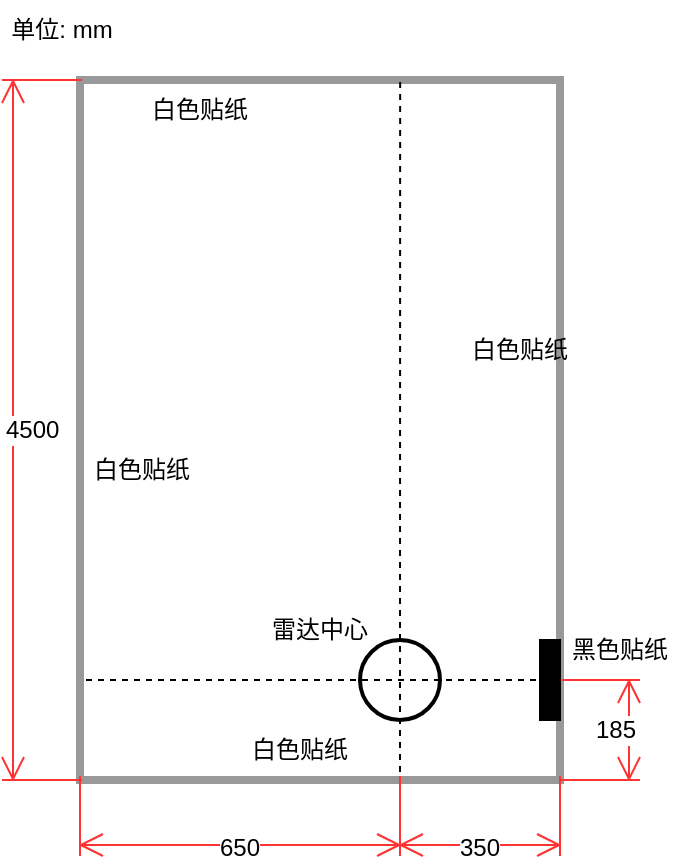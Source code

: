 <mxfile version="20.7.4" type="device" pages="2"><diagram id="C5RBs43oDa-KdzZeNtuy" name="1"><mxGraphModel dx="1376" dy="844" grid="1" gridSize="10" guides="1" tooltips="1" connect="1" arrows="1" fold="1" page="1" pageScale="1" pageWidth="827" pageHeight="1169" math="0" shadow="0"><root><mxCell id="WIyWlLk6GJQsqaUBKTNV-0"/><mxCell id="WIyWlLk6GJQsqaUBKTNV-1" parent="WIyWlLk6GJQsqaUBKTNV-0"/><mxCell id="T93ysLgk47jw-i_ZnQsQ-0" value="" style="group" vertex="1" connectable="0" parent="WIyWlLk6GJQsqaUBKTNV-1"><mxGeometry x="121" y="80" width="339" height="428" as="geometry"/></mxCell><mxCell id="I7d6joZOw3ZDN9-QixI7-0" value="" style="rounded=0;whiteSpace=wrap;html=1;fillColor=none;strokeWidth=4;strokeColor=#999999;" vertex="1" parent="T93ysLgk47jw-i_ZnQsQ-0"><mxGeometry x="39" y="40" width="240" height="350" as="geometry"/></mxCell><mxCell id="I7d6joZOw3ZDN9-QixI7-1" value="" style="ellipse;whiteSpace=wrap;html=1;aspect=fixed;strokeColor=#000000;strokeWidth=2;fillColor=none;" vertex="1" parent="T93ysLgk47jw-i_ZnQsQ-0"><mxGeometry x="179" y="320" width="40" height="40" as="geometry"/></mxCell><mxCell id="I7d6joZOw3ZDN9-QixI7-2" value="" style="endArrow=none;dashed=1;html=1;rounded=0;" edge="1" parent="T93ysLgk47jw-i_ZnQsQ-0" source="I7d6joZOw3ZDN9-QixI7-0"><mxGeometry width="50" height="50" relative="1" as="geometry"><mxPoint x="139" y="380" as="sourcePoint"/><mxPoint x="39" y="340" as="targetPoint"/><Array as="points"><mxPoint x="279" y="340"/><mxPoint x="189" y="340"/></Array></mxGeometry></mxCell><mxCell id="I7d6joZOw3ZDN9-QixI7-3" value="" style="endArrow=none;dashed=1;html=1;rounded=0;entryX=0.667;entryY=0;entryDx=0;entryDy=0;entryPerimeter=0;" edge="1" parent="T93ysLgk47jw-i_ZnQsQ-0" target="I7d6joZOw3ZDN9-QixI7-0"><mxGeometry width="50" height="50" relative="1" as="geometry"><mxPoint x="199" y="410" as="sourcePoint"/><mxPoint x="49" y="350" as="targetPoint"/><Array as="points"><mxPoint x="199" y="350"/></Array></mxGeometry></mxCell><mxCell id="I7d6joZOw3ZDN9-QixI7-5" value="650" style="shape=dimension;whiteSpace=wrap;html=1;align=center;points=[];verticalAlign=bottom;spacingBottom=-5;labelBackgroundColor=#ffffff;strokeColor=#FF3333;strokeWidth=1;fillColor=none;" vertex="1" parent="T93ysLgk47jw-i_ZnQsQ-0"><mxGeometry x="39" y="388" width="160" height="40" as="geometry"/></mxCell><mxCell id="I7d6joZOw3ZDN9-QixI7-6" value="350" style="shape=dimension;whiteSpace=wrap;html=1;align=center;points=[];verticalAlign=bottom;spacingBottom=-5;labelBackgroundColor=#ffffff;strokeColor=#FF3333;strokeWidth=1;fillColor=none;" vertex="1" parent="T93ysLgk47jw-i_ZnQsQ-0"><mxGeometry x="199" y="388" width="80" height="40" as="geometry"/></mxCell><mxCell id="I7d6joZOw3ZDN9-QixI7-7" value="4500" style="shape=dimension;direction=south;whiteSpace=wrap;html=1;align=left;points=[];verticalAlign=middle;labelBackgroundColor=#ffffff;strokeColor=#FF3333;strokeWidth=1;fillColor=none;" vertex="1" parent="T93ysLgk47jw-i_ZnQsQ-0"><mxGeometry y="40" width="40" height="350" as="geometry"/></mxCell><mxCell id="I7d6joZOw3ZDN9-QixI7-8" value="185" style="shape=dimension;direction=north;whiteSpace=wrap;html=1;align=right;points=[];verticalAlign=middle;labelBackgroundColor=#ffffff;strokeColor=#FF3333;strokeWidth=1;fillColor=none;" vertex="1" parent="T93ysLgk47jw-i_ZnQsQ-0"><mxGeometry x="279" y="340" width="40" height="50" as="geometry"/></mxCell><mxCell id="I7d6joZOw3ZDN9-QixI7-9" value="" style="verticalLabelPosition=bottom;html=1;verticalAlign=top;align=center;shape=mxgraph.floorplan.wall;fillColor=strokeColor;direction=south;strokeColor=#000000;strokeWidth=1;" vertex="1" parent="T93ysLgk47jw-i_ZnQsQ-0"><mxGeometry x="269" y="320" width="10" height="40" as="geometry"/></mxCell><mxCell id="I7d6joZOw3ZDN9-QixI7-10" value="雷达中心" style="text;html=1;strokeColor=none;fillColor=none;align=center;verticalAlign=middle;whiteSpace=wrap;rounded=0;strokeWidth=1;" vertex="1" parent="T93ysLgk47jw-i_ZnQsQ-0"><mxGeometry x="129" y="300" width="60" height="30" as="geometry"/></mxCell><mxCell id="I7d6joZOw3ZDN9-QixI7-11" value="白色贴纸" style="text;html=1;strokeColor=none;fillColor=none;align=center;verticalAlign=middle;whiteSpace=wrap;rounded=0;strokeWidth=1;" vertex="1" parent="T93ysLgk47jw-i_ZnQsQ-0"><mxGeometry x="69" y="40" width="60" height="30" as="geometry"/></mxCell><mxCell id="I7d6joZOw3ZDN9-QixI7-12" value="白色贴纸" style="text;html=1;strokeColor=none;fillColor=none;align=center;verticalAlign=middle;whiteSpace=wrap;rounded=0;strokeWidth=1;" vertex="1" parent="T93ysLgk47jw-i_ZnQsQ-0"><mxGeometry x="40" y="220" width="60" height="30" as="geometry"/></mxCell><mxCell id="I7d6joZOw3ZDN9-QixI7-13" value="白色贴纸" style="text;html=1;strokeColor=none;fillColor=none;align=center;verticalAlign=middle;whiteSpace=wrap;rounded=0;strokeWidth=1;" vertex="1" parent="T93ysLgk47jw-i_ZnQsQ-0"><mxGeometry x="119" y="360" width="60" height="30" as="geometry"/></mxCell><mxCell id="I7d6joZOw3ZDN9-QixI7-14" value="白色贴纸" style="text;html=1;strokeColor=none;fillColor=none;align=center;verticalAlign=middle;whiteSpace=wrap;rounded=0;strokeWidth=1;" vertex="1" parent="T93ysLgk47jw-i_ZnQsQ-0"><mxGeometry x="229" y="160" width="60" height="30" as="geometry"/></mxCell><mxCell id="I7d6joZOw3ZDN9-QixI7-15" value="黑色贴纸" style="text;html=1;strokeColor=none;fillColor=none;align=center;verticalAlign=middle;whiteSpace=wrap;rounded=0;strokeWidth=1;" vertex="1" parent="T93ysLgk47jw-i_ZnQsQ-0"><mxGeometry x="279" y="310" width="60" height="30" as="geometry"/></mxCell><mxCell id="I7d6joZOw3ZDN9-QixI7-16" value="单位: mm" style="text;html=1;strokeColor=none;fillColor=none;align=center;verticalAlign=middle;whiteSpace=wrap;rounded=0;strokeWidth=1;" vertex="1" parent="T93ysLgk47jw-i_ZnQsQ-0"><mxGeometry width="60" height="30" as="geometry"/></mxCell></root></mxGraphModel></diagram><diagram name="2" id="Bm-TQGjQdzIo-DDlwtuK"><mxGraphModel dx="1376" dy="844" grid="1" gridSize="10" guides="1" tooltips="1" connect="1" arrows="1" fold="1" page="1" pageScale="1" pageWidth="827" pageHeight="1169" math="0" shadow="0"><root><mxCell id="3IHV88MiFfnBXd-q11Zt-0"/><mxCell id="3IHV88MiFfnBXd-q11Zt-1" parent="3IHV88MiFfnBXd-q11Zt-0"/><mxCell id="H_DmNkSbgpMLli6vyKKS-1" value="" style="group" vertex="1" connectable="0" parent="3IHV88MiFfnBXd-q11Zt-1"><mxGeometry x="180" y="174" width="373.61" height="256" as="geometry"/></mxCell><mxCell id="3IHV88MiFfnBXd-q11Zt-20" value="" style="whiteSpace=wrap;html=1;aspect=fixed;strokeColor=#000000;strokeWidth=1;fillColor=none;container=0;" vertex="1" parent="H_DmNkSbgpMLli6vyKKS-1"><mxGeometry x="119.512" y="50.286" width="195.122" height="195.122" as="geometry"/></mxCell><mxCell id="3IHV88MiFfnBXd-q11Zt-21" value="" style="ellipse;whiteSpace=wrap;html=1;aspect=fixed;strokeColor=#000000;strokeWidth=2;fillColor=none;container=0;" vertex="1" parent="H_DmNkSbgpMLli6vyKKS-1"><mxGeometry x="199.39" y="133.857" width="36.585" height="36.585" as="geometry"/></mxCell><mxCell id="3IHV88MiFfnBXd-q11Zt-22" value="" style="verticalLabelPosition=bottom;html=1;verticalAlign=top;align=center;shape=mxgraph.floorplan.wall;fillColor=#f5f5f5;direction=south;strokeColor=#666666;strokeWidth=1;fontColor=#333333;container=0;" vertex="1" parent="H_DmNkSbgpMLli6vyKKS-1"><mxGeometry x="108.54" y="50.29" width="12.2" height="195.71" as="geometry"/></mxCell><mxCell id="3IHV88MiFfnBXd-q11Zt-23" value="" style="verticalLabelPosition=bottom;html=1;verticalAlign=top;align=center;shape=mxgraph.floorplan.wall;fillColor=strokeColor;direction=south;strokeColor=#666666;strokeWidth=1;container=0;" vertex="1" parent="H_DmNkSbgpMLli6vyKKS-1"><mxGeometry x="314.63" y="50.29" width="12.2" height="195.71" as="geometry"/></mxCell><mxCell id="3IHV88MiFfnBXd-q11Zt-24" value="" style="verticalLabelPosition=bottom;html=1;verticalAlign=top;align=center;shape=mxgraph.floorplan.wall;fillColor=#B3B3B3;strokeColor=#56517e;strokeWidth=1;container=0;direction=south;rotation=90;" vertex="1" parent="H_DmNkSbgpMLli6vyKKS-1"><mxGeometry x="211.584" y="-65.149" width="12.857" height="218.293" as="geometry"/></mxCell><mxCell id="3IHV88MiFfnBXd-q11Zt-25" value="" style="line;strokeWidth=1;html=1;perimeter=backbonePerimeter;points=[];outlineConnect=0;strokeColor=#000000;fillColor=none;dashed=1;container=0;" vertex="1" parent="H_DmNkSbgpMLli6vyKKS-1"><mxGeometry x="119.512" y="146.714" width="195.122" height="12.857" as="geometry"/></mxCell><mxCell id="3IHV88MiFfnBXd-q11Zt-26" value="" style="line;strokeWidth=1;direction=south;html=1;perimeter=backbonePerimeter;points=[];outlineConnect=0;dashed=1;strokeColor=#000000;fillColor=none;container=0;" vertex="1" parent="H_DmNkSbgpMLli6vyKKS-1"><mxGeometry x="211.585" y="50.286" width="12.195" height="205.714" as="geometry"/></mxCell><mxCell id="3IHV88MiFfnBXd-q11Zt-27" value="200" style="shape=dimension;direction=west;whiteSpace=wrap;html=1;align=center;points=[];verticalAlign=top;spacingTop=-8;labelBackgroundColor=#ffffff;strokeColor=#FF3333;strokeWidth=1;fillColor=none;container=0;" vertex="1" parent="H_DmNkSbgpMLli6vyKKS-1"><mxGeometry x="108.537" width="108.537" height="51.429" as="geometry"/></mxCell><mxCell id="3IHV88MiFfnBXd-q11Zt-28" value="200" style="shape=dimension;direction=west;whiteSpace=wrap;html=1;align=center;points=[];verticalAlign=top;spacingTop=-8;labelBackgroundColor=#ffffff;strokeColor=#FF3333;strokeWidth=1;fillColor=none;container=0;" vertex="1" parent="H_DmNkSbgpMLli6vyKKS-1"><mxGeometry x="218.29" width="101.71" height="51.43" as="geometry"/></mxCell><mxCell id="3IHV88MiFfnBXd-q11Zt-29" value="200" style="shape=dimension;direction=north;whiteSpace=wrap;html=1;align=right;points=[];verticalAlign=middle;labelBackgroundColor=#ffffff;strokeColor=#FF3333;strokeWidth=1;fillColor=none;container=0;" vertex="1" parent="H_DmNkSbgpMLli6vyKKS-1"><mxGeometry x="324.83" y="53" width="48.78" height="97.14" as="geometry"/></mxCell><mxCell id="3IHV88MiFfnBXd-q11Zt-30" value="200" style="shape=dimension;direction=north;whiteSpace=wrap;html=1;align=right;points=[];verticalAlign=middle;labelBackgroundColor=#ffffff;strokeColor=#FF3333;strokeWidth=1;fillColor=none;container=0;" vertex="1" parent="H_DmNkSbgpMLli6vyKKS-1"><mxGeometry x="324.83" y="150.14" width="48.78" height="92.86" as="geometry"/></mxCell><mxCell id="3IHV88MiFfnBXd-q11Zt-31" value="灰色地板" style="text;html=1;strokeColor=none;fillColor=none;align=center;verticalAlign=middle;whiteSpace=wrap;rounded=0;strokeWidth=1;container=0;" vertex="1" parent="H_DmNkSbgpMLli6vyKKS-1"><mxGeometry x="253.659" y="114.573" width="73.171" height="38.571" as="geometry"/></mxCell><mxCell id="3IHV88MiFfnBXd-q11Zt-32" value="白色木地板" style="text;html=1;strokeColor=none;fillColor=none;align=center;verticalAlign=middle;whiteSpace=wrap;rounded=0;strokeWidth=1;container=0;" vertex="1" parent="H_DmNkSbgpMLli6vyKKS-1"><mxGeometry x="145.122" y="50.286" width="108.537" height="38.571" as="geometry"/></mxCell><mxCell id="3IHV88MiFfnBXd-q11Zt-33" value="白色反光瓷砖" style="text;html=1;strokeColor=none;fillColor=none;align=center;verticalAlign=middle;whiteSpace=wrap;rounded=0;strokeWidth=1;container=0;" vertex="1" parent="H_DmNkSbgpMLli6vyKKS-1"><mxGeometry y="108.143" width="108.537" height="38.571" as="geometry"/></mxCell></root></mxGraphModel></diagram></mxfile>